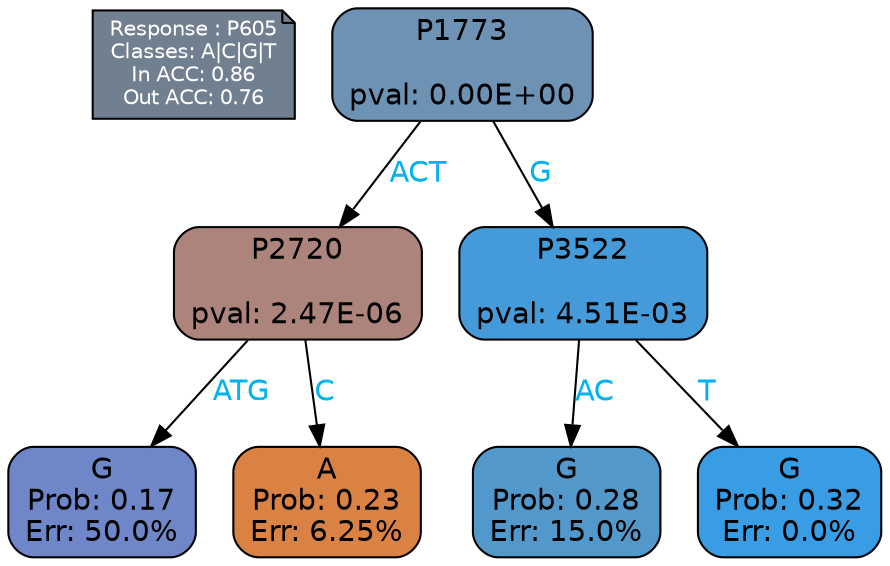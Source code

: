 digraph Tree {
node [shape=box, style="filled, rounded", color="black", fontname=helvetica] ;
graph [ranksep=equally, splines=polylines, bgcolor=transparent, dpi=600] ;
edge [fontname=helvetica] ;
LEGEND [label="Response : P605
Classes: A|C|G|T
In ACC: 0.86
Out ACC: 0.76
",shape=note,align=left,style=filled,fillcolor="slategray",fontcolor="white",fontsize=10];1 [label="P1773

pval: 0.00E+00", fillcolor="#6d92b4"] ;
2 [label="P2720

pval: 2.47E-06", fillcolor="#ac847c"] ;
3 [label="G
Prob: 0.17
Err: 50.0%", fillcolor="#6f87c8"] ;
4 [label="A
Prob: 0.23
Err: 6.25%", fillcolor="#da8243"] ;
5 [label="P3522

pval: 4.51E-03", fillcolor="#459bd9"] ;
6 [label="G
Prob: 0.28
Err: 15.0%", fillcolor="#5298cb"] ;
7 [label="G
Prob: 0.32
Err: 0.0%", fillcolor="#399de5"] ;
1 -> 2 [label="ACT",fontcolor=deepskyblue2] ;
1 -> 5 [label="G",fontcolor=deepskyblue2] ;
2 -> 3 [label="ATG",fontcolor=deepskyblue2] ;
2 -> 4 [label="C",fontcolor=deepskyblue2] ;
5 -> 6 [label="AC",fontcolor=deepskyblue2] ;
5 -> 7 [label="T",fontcolor=deepskyblue2] ;
{rank = same; 3;4;6;7;}{rank = same; LEGEND;1;}}